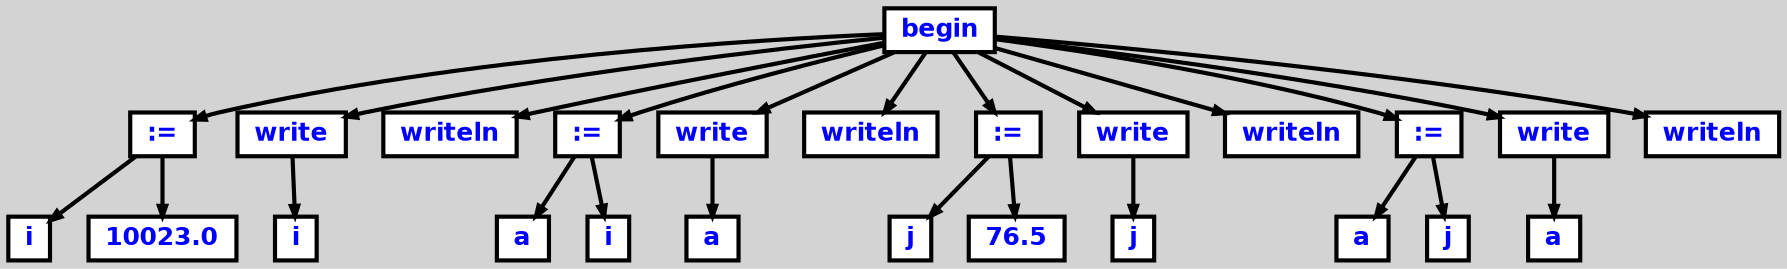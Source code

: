 digraph {

	ordering=out;
	ranksep=.4;
	bgcolor="lightgrey"; node [shape=box, fixedsize=false, fontsize=12, fontname="Helvetica-bold", fontcolor="blue"
		width=.25, height=.25, color="black", fillcolor="white", style="filled, solid, bold"];
	edge [arrowsize=.5, color="black", style="bold"]

  n0 [label="begin"];
  n1 [label=":="];
  n1 [label=":="];
  n2 [label="i"];
  n3 [label="10023.0"];
  n4 [label="write"];
  n4 [label="write"];
  n5 [label="i"];
  n6 [label="writeln"];
  n7 [label=":="];
  n7 [label=":="];
  n8 [label="a"];
  n9 [label="i"];
  n10 [label="write"];
  n10 [label="write"];
  n11 [label="a"];
  n12 [label="writeln"];
  n13 [label=":="];
  n13 [label=":="];
  n14 [label="j"];
  n15 [label="76.5"];
  n16 [label="write"];
  n16 [label="write"];
  n17 [label="j"];
  n18 [label="writeln"];
  n19 [label=":="];
  n19 [label=":="];
  n20 [label="a"];
  n21 [label="j"];
  n22 [label="write"];
  n22 [label="write"];
  n23 [label="a"];
  n24 [label="writeln"];

  n0 -> n1 // "begin" -> ":="
  n1 -> n2 // ":=" -> "i"
  n1 -> n3 // ":=" -> "10023.0"
  n0 -> n4 // "begin" -> "write"
  n4 -> n5 // "write" -> "i"
  n0 -> n6 // "begin" -> "writeln"
  n0 -> n7 // "begin" -> ":="
  n7 -> n8 // ":=" -> "a"
  n7 -> n9 // ":=" -> "i"
  n0 -> n10 // "begin" -> "write"
  n10 -> n11 // "write" -> "a"
  n0 -> n12 // "begin" -> "writeln"
  n0 -> n13 // "begin" -> ":="
  n13 -> n14 // ":=" -> "j"
  n13 -> n15 // ":=" -> "76.5"
  n0 -> n16 // "begin" -> "write"
  n16 -> n17 // "write" -> "j"
  n0 -> n18 // "begin" -> "writeln"
  n0 -> n19 // "begin" -> ":="
  n19 -> n20 // ":=" -> "a"
  n19 -> n21 // ":=" -> "j"
  n0 -> n22 // "begin" -> "write"
  n22 -> n23 // "write" -> "a"
  n0 -> n24 // "begin" -> "writeln"

}

